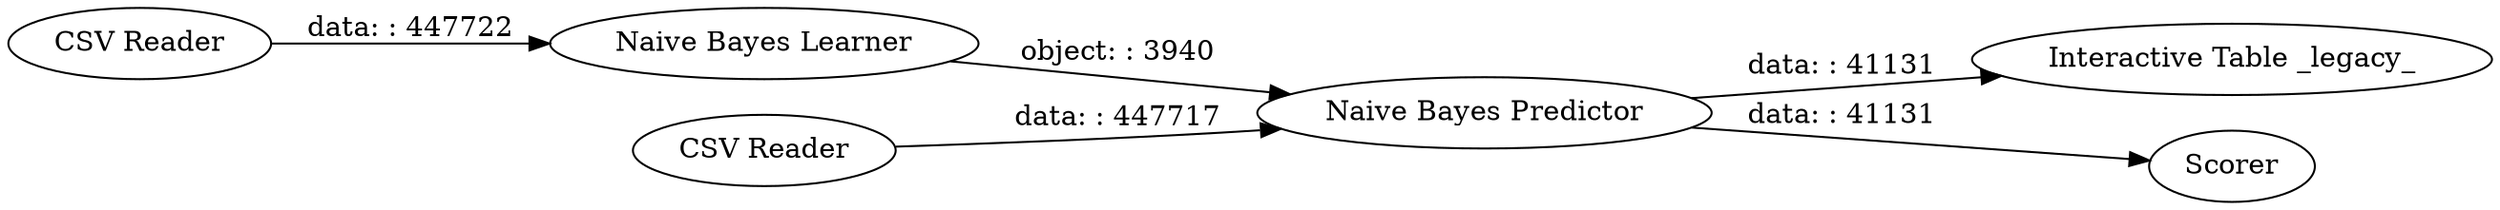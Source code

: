 digraph {
	"-6054327882213703960_1" [label="CSV Reader"]
	"-6054327882213703960_6" [label="Interactive Table _legacy_"]
	"-6054327882213703960_7" [label=Scorer]
	"-6054327882213703960_5" [label="Naive Bayes Predictor"]
	"-6054327882213703960_4" [label="Naive Bayes Learner"]
	"-6054327882213703960_3" [label="CSV Reader"]
	"-6054327882213703960_1" -> "-6054327882213703960_4" [label="data: : 447722"]
	"-6054327882213703960_3" -> "-6054327882213703960_5" [label="data: : 447717"]
	"-6054327882213703960_5" -> "-6054327882213703960_6" [label="data: : 41131"]
	"-6054327882213703960_5" -> "-6054327882213703960_7" [label="data: : 41131"]
	"-6054327882213703960_4" -> "-6054327882213703960_5" [label="object: : 3940"]
	rankdir=LR
}
